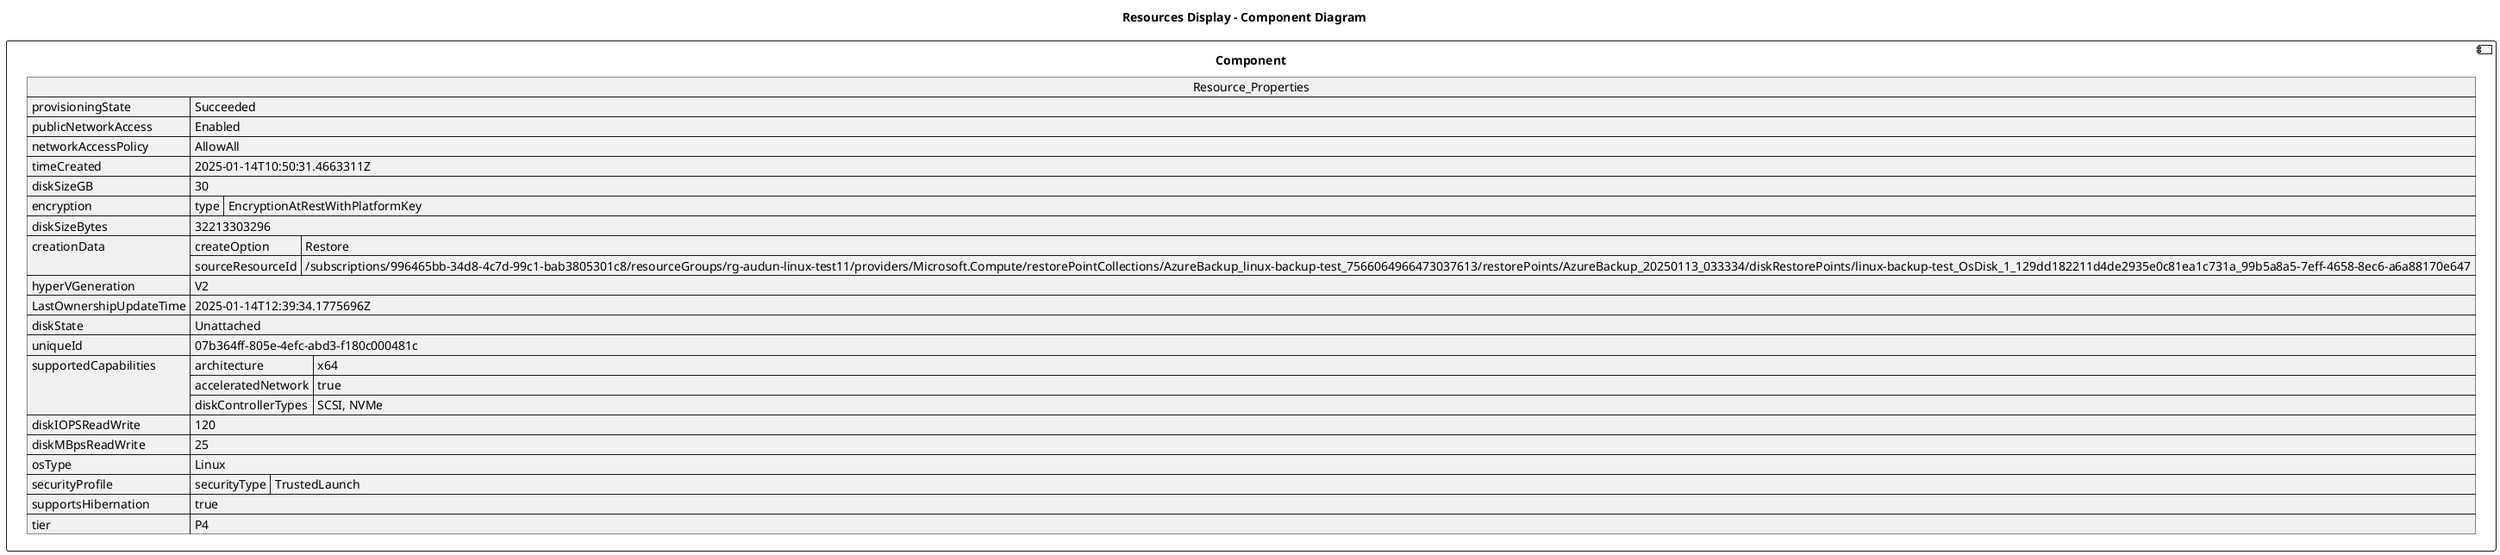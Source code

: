 @startuml

title Resources Display - Component Diagram

component Component {

json  Resource_Properties {
  "provisioningState": "Succeeded",
  "publicNetworkAccess": "Enabled",
  "networkAccessPolicy": "AllowAll",
  "timeCreated": "2025-01-14T10:50:31.4663311Z",
  "diskSizeGB": 30,
  "encryption": {
    "type": "EncryptionAtRestWithPlatformKey"
  },
  "diskSizeBytes": 32213303296,
  "creationData": {
    "createOption": "Restore",
    "sourceResourceId": "/subscriptions/996465bb-34d8-4c7d-99c1-bab3805301c8/resourceGroups/rg-audun-linux-test11/providers/Microsoft.Compute/restorePointCollections/AzureBackup_linux-backup-test_7566064966473037613/restorePoints/AzureBackup_20250113_033334/diskRestorePoints/linux-backup-test_OsDisk_1_129dd182211d4de2935e0c81ea1c731a_99b5a8a5-7eff-4658-8ec6-a6a88170e647"
  },
  "hyperVGeneration": "V2",
  "LastOwnershipUpdateTime": "2025-01-14T12:39:34.1775696Z",
  "diskState": "Unattached",
  "uniqueId": "07b364ff-805e-4efc-abd3-f180c000481c",
  "supportedCapabilities": {
    "architecture": "x64",
    "acceleratedNetwork": true,
    "diskControllerTypes": "SCSI, NVMe"
  },
  "diskIOPSReadWrite": 120,
  "diskMBpsReadWrite": 25,
  "osType": "Linux",
  "securityProfile": {
    "securityType": "TrustedLaunch"
  },
  "supportsHibernation": true,
  "tier": "P4"
}
}
@enduml
